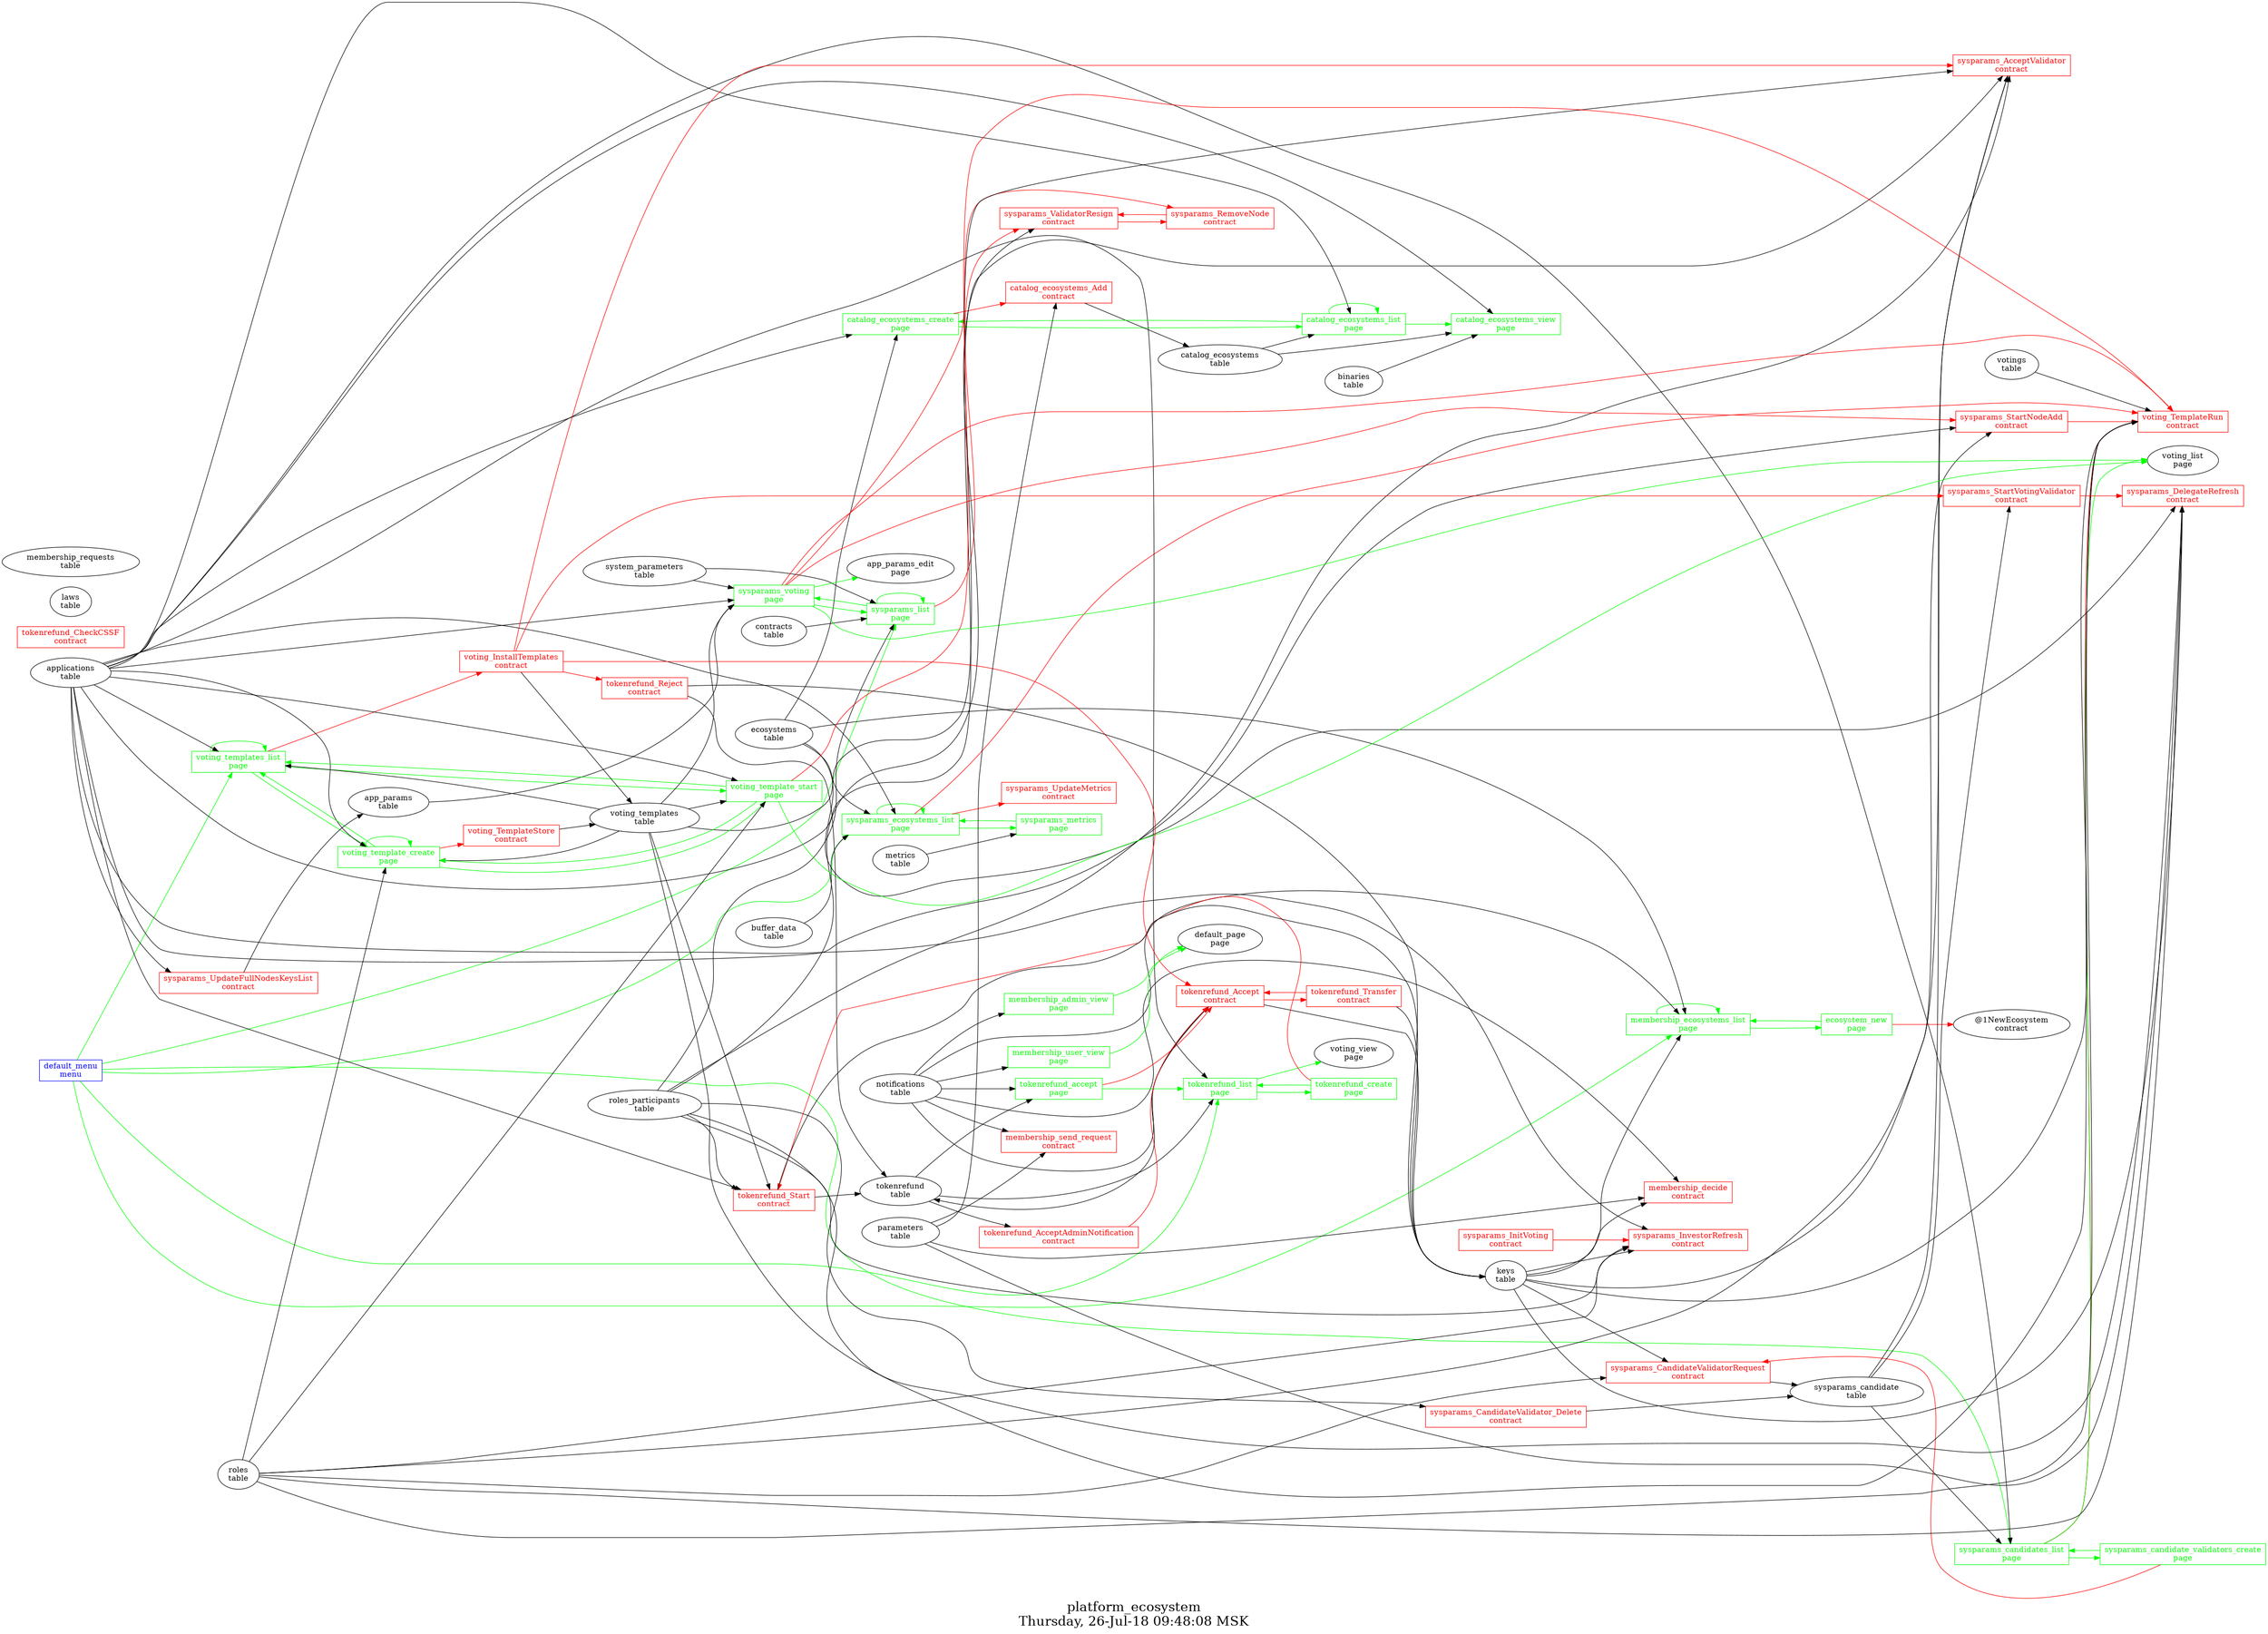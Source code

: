 digraph G {
graph [
  fontsize="24";
  label="platform_ecosystem\nThursday, 26-Jul-18 09:48:08 MSK";
  nojustify=true;
  ordering=out;
  rankdir=LR;
  size="30";
];
"default_menu\nmenu" -> "voting_templates_list\npage"  [ color=green ]
"default_menu\nmenu" -> "sysparams_list\npage"  [ color=green ]
"default_menu\nmenu" -> "sysparams_candidates_list\npage"  [ color=green ]
"default_menu\nmenu" -> "sysparams_ecosystems_list\npage"  [ color=green ]
"default_menu\nmenu" -> "tokenrefund_list\npage"  [ color=green ]
"default_menu\nmenu" -> "membership_ecosystems_list\npage"  [ color=green ]
"default_menu\nmenu" [color=blue, fontcolor=blue, group=menus, shape=record];
"catalog_ecosystems_create\npage" -> "catalog_ecosystems_Add\ncontract"  [ color=red ]
"ecosystems\ntable" -> "catalog_ecosystems_create\npage"
"applications\ntable" -> "catalog_ecosystems_create\npage"
"catalog_ecosystems_create\npage" -> "catalog_ecosystems_list\npage"  [ color=green ]
"catalog_ecosystems_create\npage" [color=green, fontcolor=green, group=pages, shape=record];
"applications\ntable" -> "catalog_ecosystems_list\npage"
"catalog_ecosystems\ntable" -> "catalog_ecosystems_list\npage"
"catalog_ecosystems_list\npage" -> "catalog_ecosystems_create\npage"  [ color=green ]
"catalog_ecosystems_list\npage" -> "catalog_ecosystems_list\npage"  [ color=green ]
"catalog_ecosystems_list\npage" -> "catalog_ecosystems_view\npage"  [ color=green ]
"catalog_ecosystems_list\npage" [color=green, fontcolor=green, group=pages, shape=record];
"applications\ntable" -> "catalog_ecosystems_view\npage"
"catalog_ecosystems\ntable" -> "catalog_ecosystems_view\npage"
"binaries\ntable" -> "catalog_ecosystems_view\npage"
"catalog_ecosystems_view\npage" [color=green, fontcolor=green, group=pages, shape=record];
"ecosystem_new\npage" -> "@1NewEcosystem\ncontract"  [ color=red ]
"ecosystem_new\npage" -> "membership_ecosystems_list\npage"  [ color=green ]
"ecosystem_new\npage" [color=green, fontcolor=green, group=pages, shape=record];
"notifications\ntable" -> "membership_admin_view\npage"
"membership_admin_view\npage" -> "default_page\npage"  [ color=green ]
"membership_admin_view\npage" [color=green, fontcolor=green, group=pages, shape=record];
"ecosystems\ntable" -> "membership_ecosystems_list\npage"
"notifications\ntable" -> "membership_ecosystems_list\npage"
"keys\ntable" -> "membership_ecosystems_list\npage"
"membership_ecosystems_list\npage" -> "ecosystem_new\npage"  [ color=green ]
"membership_ecosystems_list\npage" -> "membership_ecosystems_list\npage"  [ color=green ]
"membership_ecosystems_list\npage" [color=green, fontcolor=green, group=pages, shape=record];
"notifications\ntable" -> "membership_user_view\npage"
"membership_user_view\npage" -> "default_page\npage"  [ color=green ]
"membership_user_view\npage" [color=green, fontcolor=green, group=pages, shape=record];
"sysparams_candidate_validators_create\npage" -> "sysparams_CandidateValidatorRequest\ncontract"  [ color=red ]
"sysparams_candidate_validators_create\npage" -> "sysparams_candidates_list\npage"  [ color=green ]
"sysparams_candidate_validators_create\npage" [color=green, fontcolor=green, group=pages, shape=record];
"sysparams_candidates_list\npage" -> "voting_TemplateRun\ncontract"  [ color=red ]
"applications\ntable" -> "sysparams_candidates_list\npage"
"sysparams_candidate\ntable" -> "sysparams_candidates_list\npage"
"sysparams_candidates_list\npage" -> "voting_list\npage"  [ color=green ]
"sysparams_candidates_list\npage" -> "sysparams_candidate_validators_create\npage"  [ color=green ]
"sysparams_candidates_list\npage" [color=green, fontcolor=green, group=pages, shape=record];
"sysparams_ecosystems_list\npage" -> "voting_TemplateRun\ncontract"  [ color=red ]
"sysparams_ecosystems_list\npage" -> "sysparams_UpdateMetrics\ncontract"  [ color=red ]
"applications\ntable" -> "sysparams_ecosystems_list\npage"
"buffer_data\ntable" -> "sysparams_ecosystems_list\npage"
"ecosystems\ntable" -> "sysparams_ecosystems_list\npage"
"sysparams_ecosystems_list\npage" -> "sysparams_ecosystems_list\npage"  [ color=green ]
"sysparams_ecosystems_list\npage" -> "sysparams_metrics\npage"  [ color=green ]
"sysparams_ecosystems_list\npage" [color=green, fontcolor=green, group=pages, shape=record];
"sysparams_list\npage" -> "sysparams_ValidatorResign\ncontract"  [ color=red ]
"system_parameters\ntable" -> "sysparams_list\npage"
"contracts\ntable" -> "sysparams_list\npage"
"roles_participants\ntable" -> "sysparams_list\npage"
"sysparams_list\npage" -> "sysparams_voting\npage"  [ color=green ]
"sysparams_list\npage" -> "sysparams_list\npage"  [ color=green ]
"sysparams_list\npage" [color=green, fontcolor=green, group=pages, shape=record];
"metrics\ntable" -> "sysparams_metrics\npage"
"sysparams_metrics\npage" -> "sysparams_ecosystems_list\npage"  [ color=green ]
"sysparams_metrics\npage" [color=green, fontcolor=green, group=pages, shape=record];
"sysparams_voting\npage" -> "voting_TemplateRun\ncontract"  [ color=red ]
"sysparams_voting\npage" -> "sysparams_StartNodeAdd\ncontract"  [ color=red ]
"sysparams_voting\npage" -> "sysparams_RemoveNode\ncontract"  [ color=red ]
"applications\ntable" -> "sysparams_voting\npage"
"system_parameters\ntable" -> "sysparams_voting\npage"
"voting_templates\ntable" -> "sysparams_voting\npage"
"app_params\ntable" -> "sysparams_voting\npage"
"sysparams_voting\npage" -> "sysparams_list\npage"  [ color=green ]
"sysparams_voting\npage" -> "voting_list\npage"  [ color=green ]
"sysparams_voting\npage" -> "app_params_edit\npage"  [ color=green ]
"sysparams_voting\npage" [color=green, fontcolor=green, group=pages, shape=record];
"tokenrefund_accept\npage" -> "tokenrefund_Accept\ncontract"  [ color=red ]
"notifications\ntable" -> "tokenrefund_accept\npage"
"tokenrefund\ntable" -> "tokenrefund_accept\npage"
"tokenrefund_accept\npage" -> "tokenrefund_list\npage"  [ color=green ]
"tokenrefund_accept\npage" [color=green, fontcolor=green, group=pages, shape=record];
"tokenrefund_create\npage" -> "tokenrefund_Start\ncontract"  [ color=red ]
"tokenrefund_create\npage" -> "tokenrefund_list\npage"  [ color=green ]
"tokenrefund_create\npage" [color=green, fontcolor=green, group=pages, shape=record];
"applications\ntable" -> "tokenrefund_list\npage"
"tokenrefund\ntable" -> "tokenrefund_list\npage"
"tokenrefund_list\npage" -> "voting_view\npage"  [ color=green ]
"tokenrefund_list\npage" -> "tokenrefund_create\npage"  [ color=green ]
"tokenrefund_list\npage" [color=green, fontcolor=green, group=pages, shape=record];
"voting_template_create\npage" -> "voting_TemplateStore\ncontract"  [ color=red ]
"applications\ntable" -> "voting_template_create\npage"
"voting_templates\ntable" -> "voting_template_create\npage"
"roles\ntable" -> "voting_template_create\npage"
"voting_template_create\npage" -> "voting_template_create\npage"  [ color=green ]
"voting_template_create\npage" -> "voting_template_start\npage"  [ color=green ]
"voting_template_create\npage" -> "voting_templates_list\npage"  [ color=green ]
"voting_template_create\npage" [color=green, fontcolor=green, group=pages, shape=record];
"voting_template_start\npage" -> "voting_TemplateRun\ncontract"  [ color=red ]
"applications\ntable" -> "voting_template_start\npage"
"voting_templates\ntable" -> "voting_template_start\npage"
"roles\ntable" -> "voting_template_start\npage"
"voting_template_start\npage" -> "voting_templates_list\npage"  [ color=green ]
"voting_template_start\npage" -> "voting_template_create\npage"  [ color=green ]
"voting_template_start\npage" -> "voting_list\npage"  [ color=green ]
"voting_template_start\npage" [color=green, fontcolor=green, group=pages, shape=record];
"voting_templates_list\npage" -> "voting_InstallTemplates\ncontract"  [ color=red ]
"applications\ntable" -> "voting_templates_list\npage"
"voting_templates\ntable" -> "voting_templates_list\npage"
"voting_templates_list\npage" -> "voting_template_start\npage"  [ color=green ]
"voting_templates_list\npage" -> "voting_template_create\npage"  [ color=green ]
"voting_templates_list\npage" -> "voting_templates_list\npage"  [ color=green ]
"voting_templates_list\npage" [color=green, fontcolor=green, group=pages, shape=record];
"catalog_ecosystems_Add\ncontract" -> "catalog_ecosystems\ntable"  [ color="" ]
"parameters\ntable" -> "catalog_ecosystems_Add\ncontract"
"catalog_ecosystems_Add\ncontract" [color=red, fontcolor=red, group=contracts, shape=record];
"notifications\ntable" -> "membership_decide\ncontract"
"parameters\ntable" -> "membership_decide\ncontract"
"keys\ntable" -> "membership_decide\ncontract"
"membership_decide\ncontract" [color=red, fontcolor=red, group=contracts, shape=record];
"notifications\ntable" -> "membership_send_request\ncontract"
"parameters\ntable" -> "membership_send_request\ncontract"
"membership_send_request\ncontract" [color=red, fontcolor=red, group=contracts, shape=record];
"applications\ntable" -> "sysparams_AcceptValidator\ncontract"
"voting_templates\ntable" -> "sysparams_AcceptValidator\ncontract"
"sysparams_candidate\ntable" -> "sysparams_AcceptValidator\ncontract"
"roles_participants\ntable" -> "sysparams_AcceptValidator\ncontract"
"roles\ntable" -> "sysparams_AcceptValidator\ncontract"
"sysparams_AcceptValidator\ncontract" [color=red, fontcolor=red, group=contracts, shape=record];
"sysparams_CandidateValidatorRequest\ncontract" -> "sysparams_candidate\ntable"  [ color="" ]
"keys\ntable" -> "sysparams_CandidateValidatorRequest\ncontract"
"roles\ntable" -> "sysparams_CandidateValidatorRequest\ncontract"
"sysparams_CandidateValidatorRequest\ncontract" [color=red, fontcolor=red, group=contracts, shape=record];
"sysparams_CandidateValidator_Delete\ncontract" -> "sysparams_candidate\ntable"  [ color="" ]
"roles_participants\ntable" -> "sysparams_CandidateValidator_Delete\ncontract"
"sysparams_CandidateValidator_Delete\ncontract" [color=red, fontcolor=red, group=contracts, shape=record];
"roles\ntable" -> "sysparams_DelegateRefresh\ncontract"
"ecosystems\ntable" -> "sysparams_DelegateRefresh\ncontract"
"parameters\ntable" -> "sysparams_DelegateRefresh\ncontract"
"roles_participants\ntable" -> "sysparams_DelegateRefresh\ncontract"
"keys\ntable" -> "sysparams_DelegateRefresh\ncontract"
"sysparams_DelegateRefresh\ncontract" [color=red, fontcolor=red, group=contracts, shape=record];
"sysparams_InitVoting\ncontract" -> "sysparams_InvestorRefresh\ncontract"  [ color=red ]
"sysparams_InitVoting\ncontract" [color=red, fontcolor=red, group=contracts, shape=record];
"roles\ntable" -> "sysparams_InvestorRefresh\ncontract"
"applications\ntable" -> "sysparams_InvestorRefresh\ncontract"
"keys\ntable" -> "sysparams_InvestorRefresh\ncontract"
"roles_participants\ntable" -> "sysparams_InvestorRefresh\ncontract"
"sysparams_InvestorRefresh\ncontract" [color=red, fontcolor=red, group=contracts, shape=record];
"sysparams_RemoveNode\ncontract" -> "sysparams_ValidatorResign\ncontract"  [ color=red ]
"sysparams_RemoveNode\ncontract" [color=red, fontcolor=red, group=contracts, shape=record];
"sysparams_StartNodeAdd\ncontract" -> "voting_TemplateRun\ncontract"  [ color=red ]
"keys\ntable" -> "sysparams_StartNodeAdd\ncontract"
"applications\ntable" -> "sysparams_StartNodeAdd\ncontract"
"sysparams_StartNodeAdd\ncontract" [color=red, fontcolor=red, group=contracts, shape=record];
"sysparams_StartVotingValidator\ncontract" -> "sysparams_DelegateRefresh\ncontract"  [ color=red ]
"sysparams_candidate\ntable" -> "sysparams_StartVotingValidator\ncontract"
"sysparams_StartVotingValidator\ncontract" [color=red, fontcolor=red, group=contracts, shape=record];
"sysparams_UpdateFullNodesKeysList\ncontract" -> "app_params\ntable"  [ color="" ]
"applications\ntable" -> "sysparams_UpdateFullNodesKeysList\ncontract"
"sysparams_UpdateFullNodesKeysList\ncontract" [color=red, fontcolor=red, group=contracts, shape=record];
"sysparams_UpdateMetrics\ncontract" [color=red, fontcolor=red, group=contracts, shape=record];
"sysparams_ValidatorResign\ncontract" -> "sysparams_RemoveNode\ncontract"  [ color=red ]
"roles_participants\ntable" -> "sysparams_ValidatorResign\ncontract"
"sysparams_ValidatorResign\ncontract" [color=red, fontcolor=red, group=contracts, shape=record];
"tokenrefund_Accept\ncontract" -> "tokenrefund_Transfer\ncontract"  [ color=red ]
"tokenrefund_Accept\ncontract" -> "keys\ntable"  [ color="" ]
"tokenrefund_Accept\ncontract" -> "tokenrefund\ntable"  [ color="" ]
"notifications\ntable" -> "tokenrefund_Accept\ncontract"
"tokenrefund_Accept\ncontract" [color=red, fontcolor=red, group=contracts, shape=record];
"tokenrefund_AcceptAdminNotification\ncontract" -> "tokenrefund_Accept\ncontract"  [ color=red ]
"tokenrefund\ntable" -> "tokenrefund_AcceptAdminNotification\ncontract"
"tokenrefund_AcceptAdminNotification\ncontract" [color=red, fontcolor=red, group=contracts, shape=record];
"tokenrefund_CheckCSSF\ncontract" [color=red, fontcolor=red, group=contracts, shape=record];
"tokenrefund_Reject\ncontract" -> "keys\ntable"  [ color="" ]
"tokenrefund_Reject\ncontract" -> "tokenrefund\ntable"  [ color="" ]
"tokenrefund_Reject\ncontract" [color=red, fontcolor=red, group=contracts, shape=record];
"tokenrefund_Start\ncontract" -> "keys\ntable"  [ color="" ]
"tokenrefund_Start\ncontract" -> "tokenrefund\ntable"  [ color="" ]
"applications\ntable" -> "tokenrefund_Start\ncontract"
"voting_templates\ntable" -> "tokenrefund_Start\ncontract"
"roles_participants\ntable" -> "tokenrefund_Start\ncontract"
"tokenrefund_Start\ncontract" [color=red, fontcolor=red, group=contracts, shape=record];
"tokenrefund_Transfer\ncontract" -> "tokenrefund_Accept\ncontract"  [ color=red ]
"tokenrefund_Transfer\ncontract" -> "keys\ntable"  [ color="" ]
"tokenrefund_Transfer\ncontract" [color=red, fontcolor=red, group=contracts, shape=record];
"voting_InstallTemplates\ncontract" -> "sysparams_AcceptValidator\ncontract"  [ color=red ]
"voting_InstallTemplates\ncontract" -> "sysparams_StartVotingValidator\ncontract"  [ color=red ]
"voting_InstallTemplates\ncontract" -> "tokenrefund_Accept\ncontract"  [ color=red ]
"voting_InstallTemplates\ncontract" -> "tokenrefund_Reject\ncontract"  [ color=red ]
"voting_InstallTemplates\ncontract" -> "voting_templates\ntable"  [ color="" ]
"voting_InstallTemplates\ncontract" [color=red, fontcolor=red, group=contracts, shape=record];
"voting_templates\ntable" -> "voting_TemplateRun\ncontract"
"keys\ntable" -> "voting_TemplateRun\ncontract"
"roles\ntable" -> "voting_TemplateRun\ncontract"
"votings\ntable" -> "voting_TemplateRun\ncontract"
"voting_TemplateRun\ncontract" [color=red, fontcolor=red, group=contracts, shape=record];
"voting_TemplateStore\ncontract" -> "voting_templates\ntable"  [ color="" ]
"voting_TemplateStore\ncontract" [color=red, fontcolor=red, group=contracts, shape=record];
"catalog_ecosystems\ntable" [color="", fontcolor="", group=tables, shape=""];
"laws\ntable" [color="", fontcolor="", group=tables, shape=""];
"membership_requests\ntable" [color="", fontcolor="", group=tables, shape=""];
"sysparams_candidate\ntable" [color="", fontcolor="", group=tables, shape=""];
"tokenrefund\ntable" [color="", fontcolor="", group=tables, shape=""];
"voting_templates\ntable" [color="", fontcolor="", group=tables, shape=""];
}
